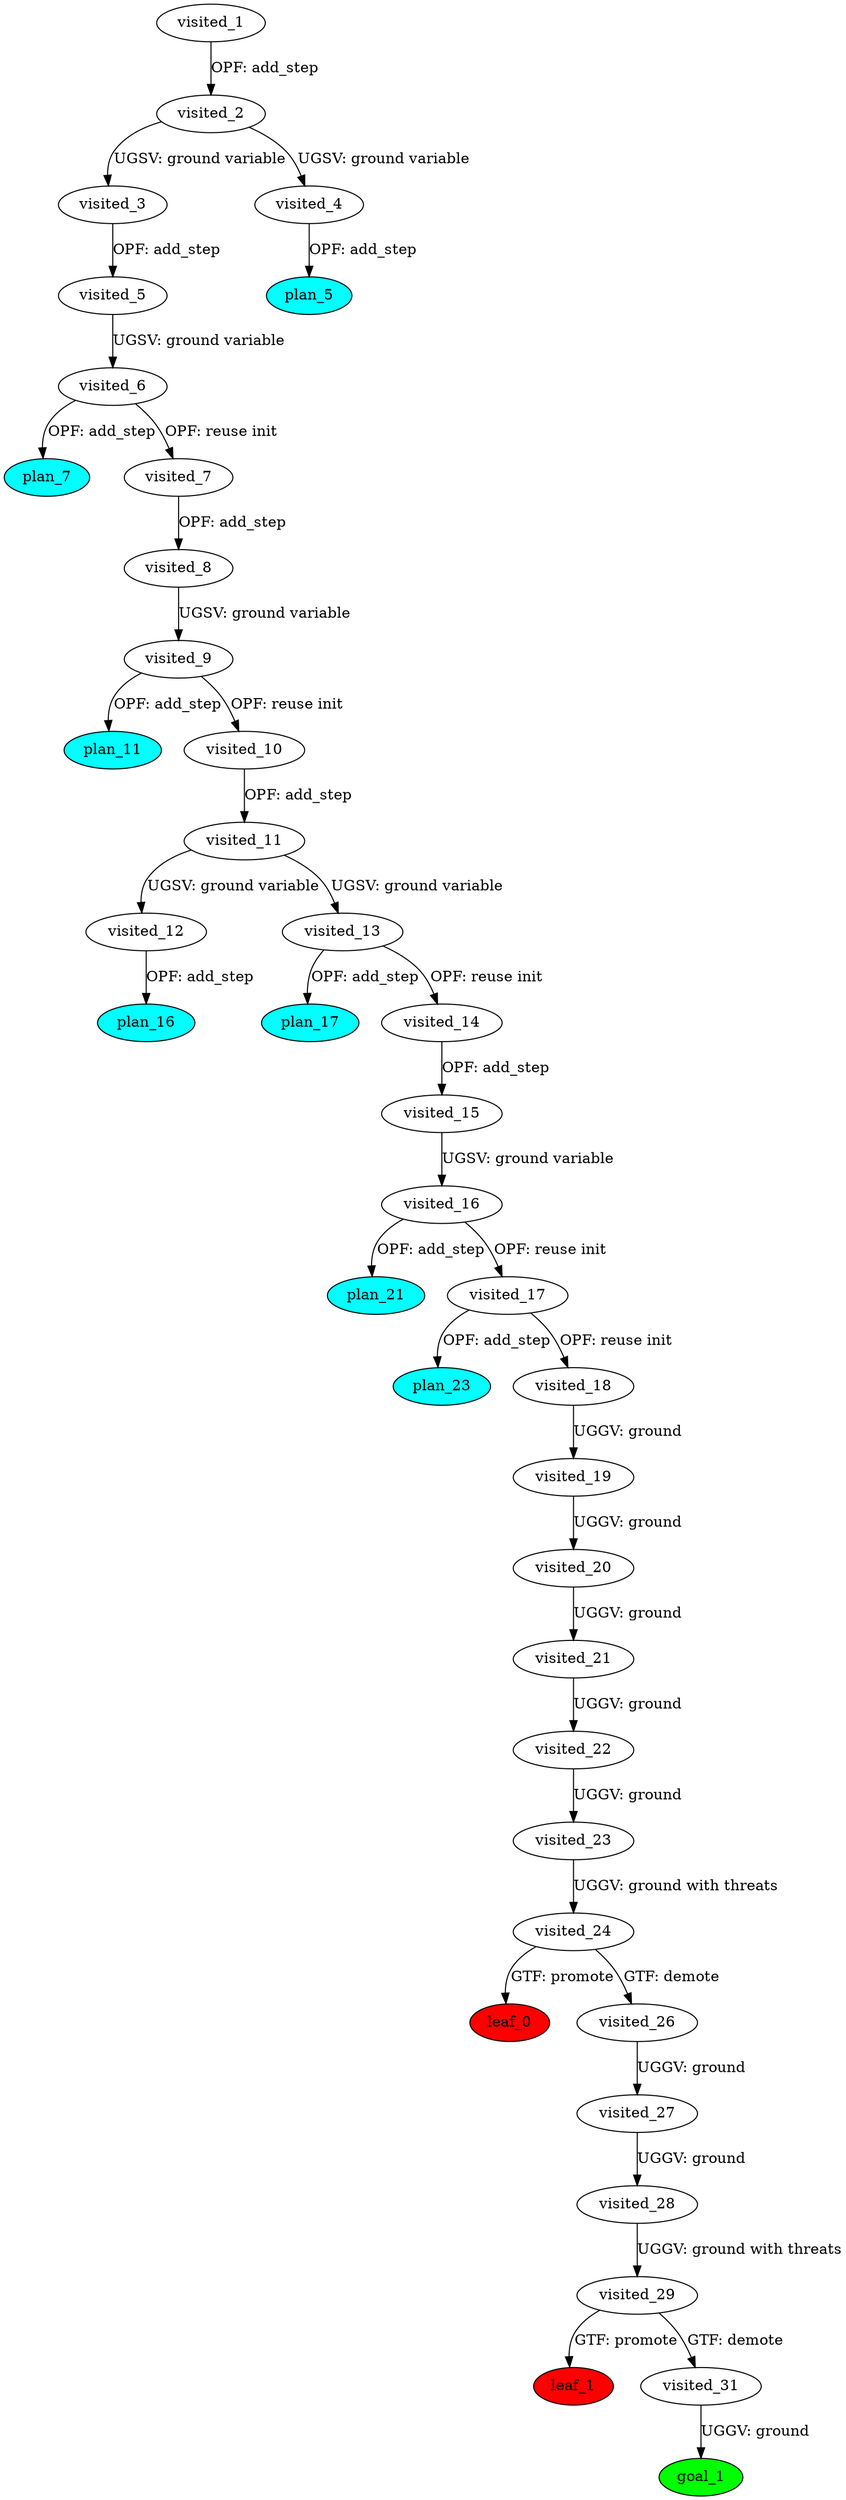 digraph {
	"294d5b0e-a490-b1f6-499e-788abe2e03ce" [label=plan_0 fillcolor=cyan style=filled]
	"294d5b0e-a490-b1f6-499e-788abe2e03ce" [label=visited_1 fillcolor=white style=filled]
	"8e42fe34-f219-6fe0-f847-1ee8d866a959" [label=plan_1 fillcolor=cyan style=filled]
	"294d5b0e-a490-b1f6-499e-788abe2e03ce" -> "8e42fe34-f219-6fe0-f847-1ee8d866a959" [label="OPF: add_step"]
	"8e42fe34-f219-6fe0-f847-1ee8d866a959" [label=visited_2 fillcolor=white style=filled]
	"4ba193df-f00a-9fba-7016-3c56ef83eaa6" [label=plan_2 fillcolor=cyan style=filled]
	"8e42fe34-f219-6fe0-f847-1ee8d866a959" -> "4ba193df-f00a-9fba-7016-3c56ef83eaa6" [label="UGSV: ground variable"]
	"dd16c057-107e-4167-37c7-2bec564d3811" [label=plan_3 fillcolor=cyan style=filled]
	"8e42fe34-f219-6fe0-f847-1ee8d866a959" -> "dd16c057-107e-4167-37c7-2bec564d3811" [label="UGSV: ground variable"]
	"4ba193df-f00a-9fba-7016-3c56ef83eaa6" [label=visited_3 fillcolor=white style=filled]
	"5e428bd6-9499-8ecc-5d03-0f8b4bed8691" [label=plan_4 fillcolor=cyan style=filled]
	"4ba193df-f00a-9fba-7016-3c56ef83eaa6" -> "5e428bd6-9499-8ecc-5d03-0f8b4bed8691" [label="OPF: add_step"]
	"dd16c057-107e-4167-37c7-2bec564d3811" [label=visited_4 fillcolor=white style=filled]
	"c887fc69-f435-13d7-09bb-c04217c41a10" [label=plan_5 fillcolor=cyan style=filled]
	"dd16c057-107e-4167-37c7-2bec564d3811" -> "c887fc69-f435-13d7-09bb-c04217c41a10" [label="OPF: add_step"]
	"5e428bd6-9499-8ecc-5d03-0f8b4bed8691" [label=visited_5 fillcolor=white style=filled]
	"148c013f-a88e-2744-a926-62d233c05ab2" [label=plan_6 fillcolor=cyan style=filled]
	"5e428bd6-9499-8ecc-5d03-0f8b4bed8691" -> "148c013f-a88e-2744-a926-62d233c05ab2" [label="UGSV: ground variable"]
	"148c013f-a88e-2744-a926-62d233c05ab2" [label=visited_6 fillcolor=white style=filled]
	"17e2ec72-be35-6d09-412d-d84d302e5ec2" [label=plan_7 fillcolor=cyan style=filled]
	"148c013f-a88e-2744-a926-62d233c05ab2" -> "17e2ec72-be35-6d09-412d-d84d302e5ec2" [label="OPF: add_step"]
	"301c1059-7213-95e1-1d15-a56c8dbfe865" [label=plan_8 fillcolor=cyan style=filled]
	"148c013f-a88e-2744-a926-62d233c05ab2" -> "301c1059-7213-95e1-1d15-a56c8dbfe865" [label="OPF: reuse init"]
	"301c1059-7213-95e1-1d15-a56c8dbfe865" [label=visited_7 fillcolor=white style=filled]
	"c1510574-3616-e387-3444-39d59d12955e" [label=plan_9 fillcolor=cyan style=filled]
	"301c1059-7213-95e1-1d15-a56c8dbfe865" -> "c1510574-3616-e387-3444-39d59d12955e" [label="OPF: add_step"]
	"c1510574-3616-e387-3444-39d59d12955e" [label=visited_8 fillcolor=white style=filled]
	"604316dd-7ac1-21cb-fffe-245df1437c37" [label=plan_10 fillcolor=cyan style=filled]
	"c1510574-3616-e387-3444-39d59d12955e" -> "604316dd-7ac1-21cb-fffe-245df1437c37" [label="UGSV: ground variable"]
	"604316dd-7ac1-21cb-fffe-245df1437c37" [label=visited_9 fillcolor=white style=filled]
	"54b575c0-2b69-2471-61e5-eacf5b08c649" [label=plan_11 fillcolor=cyan style=filled]
	"604316dd-7ac1-21cb-fffe-245df1437c37" -> "54b575c0-2b69-2471-61e5-eacf5b08c649" [label="OPF: add_step"]
	"855e1899-24ed-dac9-021e-f3011eab9b88" [label=plan_12 fillcolor=cyan style=filled]
	"604316dd-7ac1-21cb-fffe-245df1437c37" -> "855e1899-24ed-dac9-021e-f3011eab9b88" [label="OPF: reuse init"]
	"855e1899-24ed-dac9-021e-f3011eab9b88" [label=visited_10 fillcolor=white style=filled]
	"c3c4087f-55bf-12e2-a0ee-bfe458276868" [label=plan_13 fillcolor=cyan style=filled]
	"855e1899-24ed-dac9-021e-f3011eab9b88" -> "c3c4087f-55bf-12e2-a0ee-bfe458276868" [label="OPF: add_step"]
	"c3c4087f-55bf-12e2-a0ee-bfe458276868" [label=visited_11 fillcolor=white style=filled]
	"ffe9156a-c578-8b38-9acf-936dcf2fb030" [label=plan_14 fillcolor=cyan style=filled]
	"c3c4087f-55bf-12e2-a0ee-bfe458276868" -> "ffe9156a-c578-8b38-9acf-936dcf2fb030" [label="UGSV: ground variable"]
	"dc61f0b4-d9a6-c596-0aee-c599e1bb63f6" [label=plan_15 fillcolor=cyan style=filled]
	"c3c4087f-55bf-12e2-a0ee-bfe458276868" -> "dc61f0b4-d9a6-c596-0aee-c599e1bb63f6" [label="UGSV: ground variable"]
	"ffe9156a-c578-8b38-9acf-936dcf2fb030" [label=visited_12 fillcolor=white style=filled]
	"f883a25b-03de-7033-31db-e7a556bfadd6" [label=plan_16 fillcolor=cyan style=filled]
	"ffe9156a-c578-8b38-9acf-936dcf2fb030" -> "f883a25b-03de-7033-31db-e7a556bfadd6" [label="OPF: add_step"]
	"dc61f0b4-d9a6-c596-0aee-c599e1bb63f6" [label=visited_13 fillcolor=white style=filled]
	"5a9f7310-9a14-98e4-08f6-0274754c7df2" [label=plan_17 fillcolor=cyan style=filled]
	"dc61f0b4-d9a6-c596-0aee-c599e1bb63f6" -> "5a9f7310-9a14-98e4-08f6-0274754c7df2" [label="OPF: add_step"]
	"6cb34820-7ece-896f-69c4-4f685f668ba0" [label=plan_18 fillcolor=cyan style=filled]
	"dc61f0b4-d9a6-c596-0aee-c599e1bb63f6" -> "6cb34820-7ece-896f-69c4-4f685f668ba0" [label="OPF: reuse init"]
	"6cb34820-7ece-896f-69c4-4f685f668ba0" [label=visited_14 fillcolor=white style=filled]
	"ea298975-9976-74d4-5080-b2dd9bb874fe" [label=plan_19 fillcolor=cyan style=filled]
	"6cb34820-7ece-896f-69c4-4f685f668ba0" -> "ea298975-9976-74d4-5080-b2dd9bb874fe" [label="OPF: add_step"]
	"ea298975-9976-74d4-5080-b2dd9bb874fe" [label=visited_15 fillcolor=white style=filled]
	"65ad4ff1-72c5-d55a-e48d-6e5605640143" [label=plan_20 fillcolor=cyan style=filled]
	"ea298975-9976-74d4-5080-b2dd9bb874fe" -> "65ad4ff1-72c5-d55a-e48d-6e5605640143" [label="UGSV: ground variable"]
	"65ad4ff1-72c5-d55a-e48d-6e5605640143" [label=visited_16 fillcolor=white style=filled]
	"c7b95ea0-93c9-e777-f306-f2ef267aebb5" [label=plan_21 fillcolor=cyan style=filled]
	"65ad4ff1-72c5-d55a-e48d-6e5605640143" -> "c7b95ea0-93c9-e777-f306-f2ef267aebb5" [label="OPF: add_step"]
	"4346733d-fecb-f8a0-8689-3dc71343455a" [label=plan_22 fillcolor=cyan style=filled]
	"65ad4ff1-72c5-d55a-e48d-6e5605640143" -> "4346733d-fecb-f8a0-8689-3dc71343455a" [label="OPF: reuse init"]
	"4346733d-fecb-f8a0-8689-3dc71343455a" [label=visited_17 fillcolor=white style=filled]
	"303dbfc8-1337-d89a-4988-be043159ead4" [label=plan_23 fillcolor=cyan style=filled]
	"4346733d-fecb-f8a0-8689-3dc71343455a" -> "303dbfc8-1337-d89a-4988-be043159ead4" [label="OPF: add_step"]
	"deee279f-6ae5-2711-ef32-d16ccb22ea72" [label=plan_24 fillcolor=cyan style=filled]
	"4346733d-fecb-f8a0-8689-3dc71343455a" -> "deee279f-6ae5-2711-ef32-d16ccb22ea72" [label="OPF: reuse init"]
	"deee279f-6ae5-2711-ef32-d16ccb22ea72" [label=visited_18 fillcolor=white style=filled]
	"efef36ee-e718-36d0-73ba-7dd24e296186" [label=plan_25 fillcolor=cyan style=filled]
	"deee279f-6ae5-2711-ef32-d16ccb22ea72" -> "efef36ee-e718-36d0-73ba-7dd24e296186" [label="UGGV: ground"]
	"efef36ee-e718-36d0-73ba-7dd24e296186" [label=visited_19 fillcolor=white style=filled]
	"a6e363da-1070-22a1-31a9-9e71fd64e00c" [label=plan_26 fillcolor=cyan style=filled]
	"efef36ee-e718-36d0-73ba-7dd24e296186" -> "a6e363da-1070-22a1-31a9-9e71fd64e00c" [label="UGGV: ground"]
	"a6e363da-1070-22a1-31a9-9e71fd64e00c" [label=visited_20 fillcolor=white style=filled]
	"8308fac2-657c-41c4-c747-d5c11903b72f" [label=plan_27 fillcolor=cyan style=filled]
	"a6e363da-1070-22a1-31a9-9e71fd64e00c" -> "8308fac2-657c-41c4-c747-d5c11903b72f" [label="UGGV: ground"]
	"8308fac2-657c-41c4-c747-d5c11903b72f" [label=visited_21 fillcolor=white style=filled]
	"2d166cce-97ab-07d6-53aa-349b88a6975e" [label=plan_28 fillcolor=cyan style=filled]
	"8308fac2-657c-41c4-c747-d5c11903b72f" -> "2d166cce-97ab-07d6-53aa-349b88a6975e" [label="UGGV: ground"]
	"2d166cce-97ab-07d6-53aa-349b88a6975e" [label=visited_22 fillcolor=white style=filled]
	"7931f7dd-3b3c-a691-6705-3a72678ef2bf" [label=plan_29 fillcolor=cyan style=filled]
	"2d166cce-97ab-07d6-53aa-349b88a6975e" -> "7931f7dd-3b3c-a691-6705-3a72678ef2bf" [label="UGGV: ground"]
	"7931f7dd-3b3c-a691-6705-3a72678ef2bf" [label=visited_23 fillcolor=white style=filled]
	"85ce8f45-a5a9-d847-de40-d9688ba1c9e3" [label=plan_30 fillcolor=cyan style=filled]
	"7931f7dd-3b3c-a691-6705-3a72678ef2bf" -> "85ce8f45-a5a9-d847-de40-d9688ba1c9e3" [label="UGGV: ground with threats"]
	"85ce8f45-a5a9-d847-de40-d9688ba1c9e3" [label=visited_24 fillcolor=white style=filled]
	"393d64e2-44be-ab8f-9abb-2a50e354ab85" [label=plan_31 fillcolor=cyan style=filled]
	"85ce8f45-a5a9-d847-de40-d9688ba1c9e3" -> "393d64e2-44be-ab8f-9abb-2a50e354ab85" [label="GTF: promote"]
	"1fe42cdc-0b9b-e349-31c0-8c108c7f6489" [label=plan_32 fillcolor=cyan style=filled]
	"85ce8f45-a5a9-d847-de40-d9688ba1c9e3" -> "1fe42cdc-0b9b-e349-31c0-8c108c7f6489" [label="GTF: demote"]
	"393d64e2-44be-ab8f-9abb-2a50e354ab85" [label=visited_25 fillcolor=white style=filled]
	"393d64e2-44be-ab8f-9abb-2a50e354ab85" [label=leaf_0 fillcolor=red style=filled]
	"1fe42cdc-0b9b-e349-31c0-8c108c7f6489" [label=visited_26 fillcolor=white style=filled]
	"5dac2b2c-aafb-375d-8c08-b5274c57b318" [label=plan_33 fillcolor=cyan style=filled]
	"1fe42cdc-0b9b-e349-31c0-8c108c7f6489" -> "5dac2b2c-aafb-375d-8c08-b5274c57b318" [label="UGGV: ground"]
	"5dac2b2c-aafb-375d-8c08-b5274c57b318" [label=visited_27 fillcolor=white style=filled]
	"fed2b783-bc5d-666a-81d1-77c67952fc0f" [label=plan_34 fillcolor=cyan style=filled]
	"5dac2b2c-aafb-375d-8c08-b5274c57b318" -> "fed2b783-bc5d-666a-81d1-77c67952fc0f" [label="UGGV: ground"]
	"fed2b783-bc5d-666a-81d1-77c67952fc0f" [label=visited_28 fillcolor=white style=filled]
	"84e293ee-0280-859e-6efe-6421e6e7bd0c" [label=plan_35 fillcolor=cyan style=filled]
	"fed2b783-bc5d-666a-81d1-77c67952fc0f" -> "84e293ee-0280-859e-6efe-6421e6e7bd0c" [label="UGGV: ground with threats"]
	"84e293ee-0280-859e-6efe-6421e6e7bd0c" [label=visited_29 fillcolor=white style=filled]
	"e3d97cc0-0c17-e38a-f7cd-70ec878e4c54" [label=plan_36 fillcolor=cyan style=filled]
	"84e293ee-0280-859e-6efe-6421e6e7bd0c" -> "e3d97cc0-0c17-e38a-f7cd-70ec878e4c54" [label="GTF: promote"]
	"43bcfb3e-f1a9-ee3c-cacd-d37bad85ec2f" [label=plan_37 fillcolor=cyan style=filled]
	"84e293ee-0280-859e-6efe-6421e6e7bd0c" -> "43bcfb3e-f1a9-ee3c-cacd-d37bad85ec2f" [label="GTF: demote"]
	"e3d97cc0-0c17-e38a-f7cd-70ec878e4c54" [label=visited_30 fillcolor=white style=filled]
	"e3d97cc0-0c17-e38a-f7cd-70ec878e4c54" [label=leaf_1 fillcolor=red style=filled]
	"43bcfb3e-f1a9-ee3c-cacd-d37bad85ec2f" [label=visited_31 fillcolor=white style=filled]
	"af0cb11e-821d-06dd-118b-20f0e5a60020" [label=plan_38 fillcolor=cyan style=filled]
	"43bcfb3e-f1a9-ee3c-cacd-d37bad85ec2f" -> "af0cb11e-821d-06dd-118b-20f0e5a60020" [label="UGGV: ground"]
	"af0cb11e-821d-06dd-118b-20f0e5a60020" [label=visited_32 fillcolor=white style=filled]
	"af0cb11e-821d-06dd-118b-20f0e5a60020" [label=goal_1 fillcolor=green style=filled]
}
